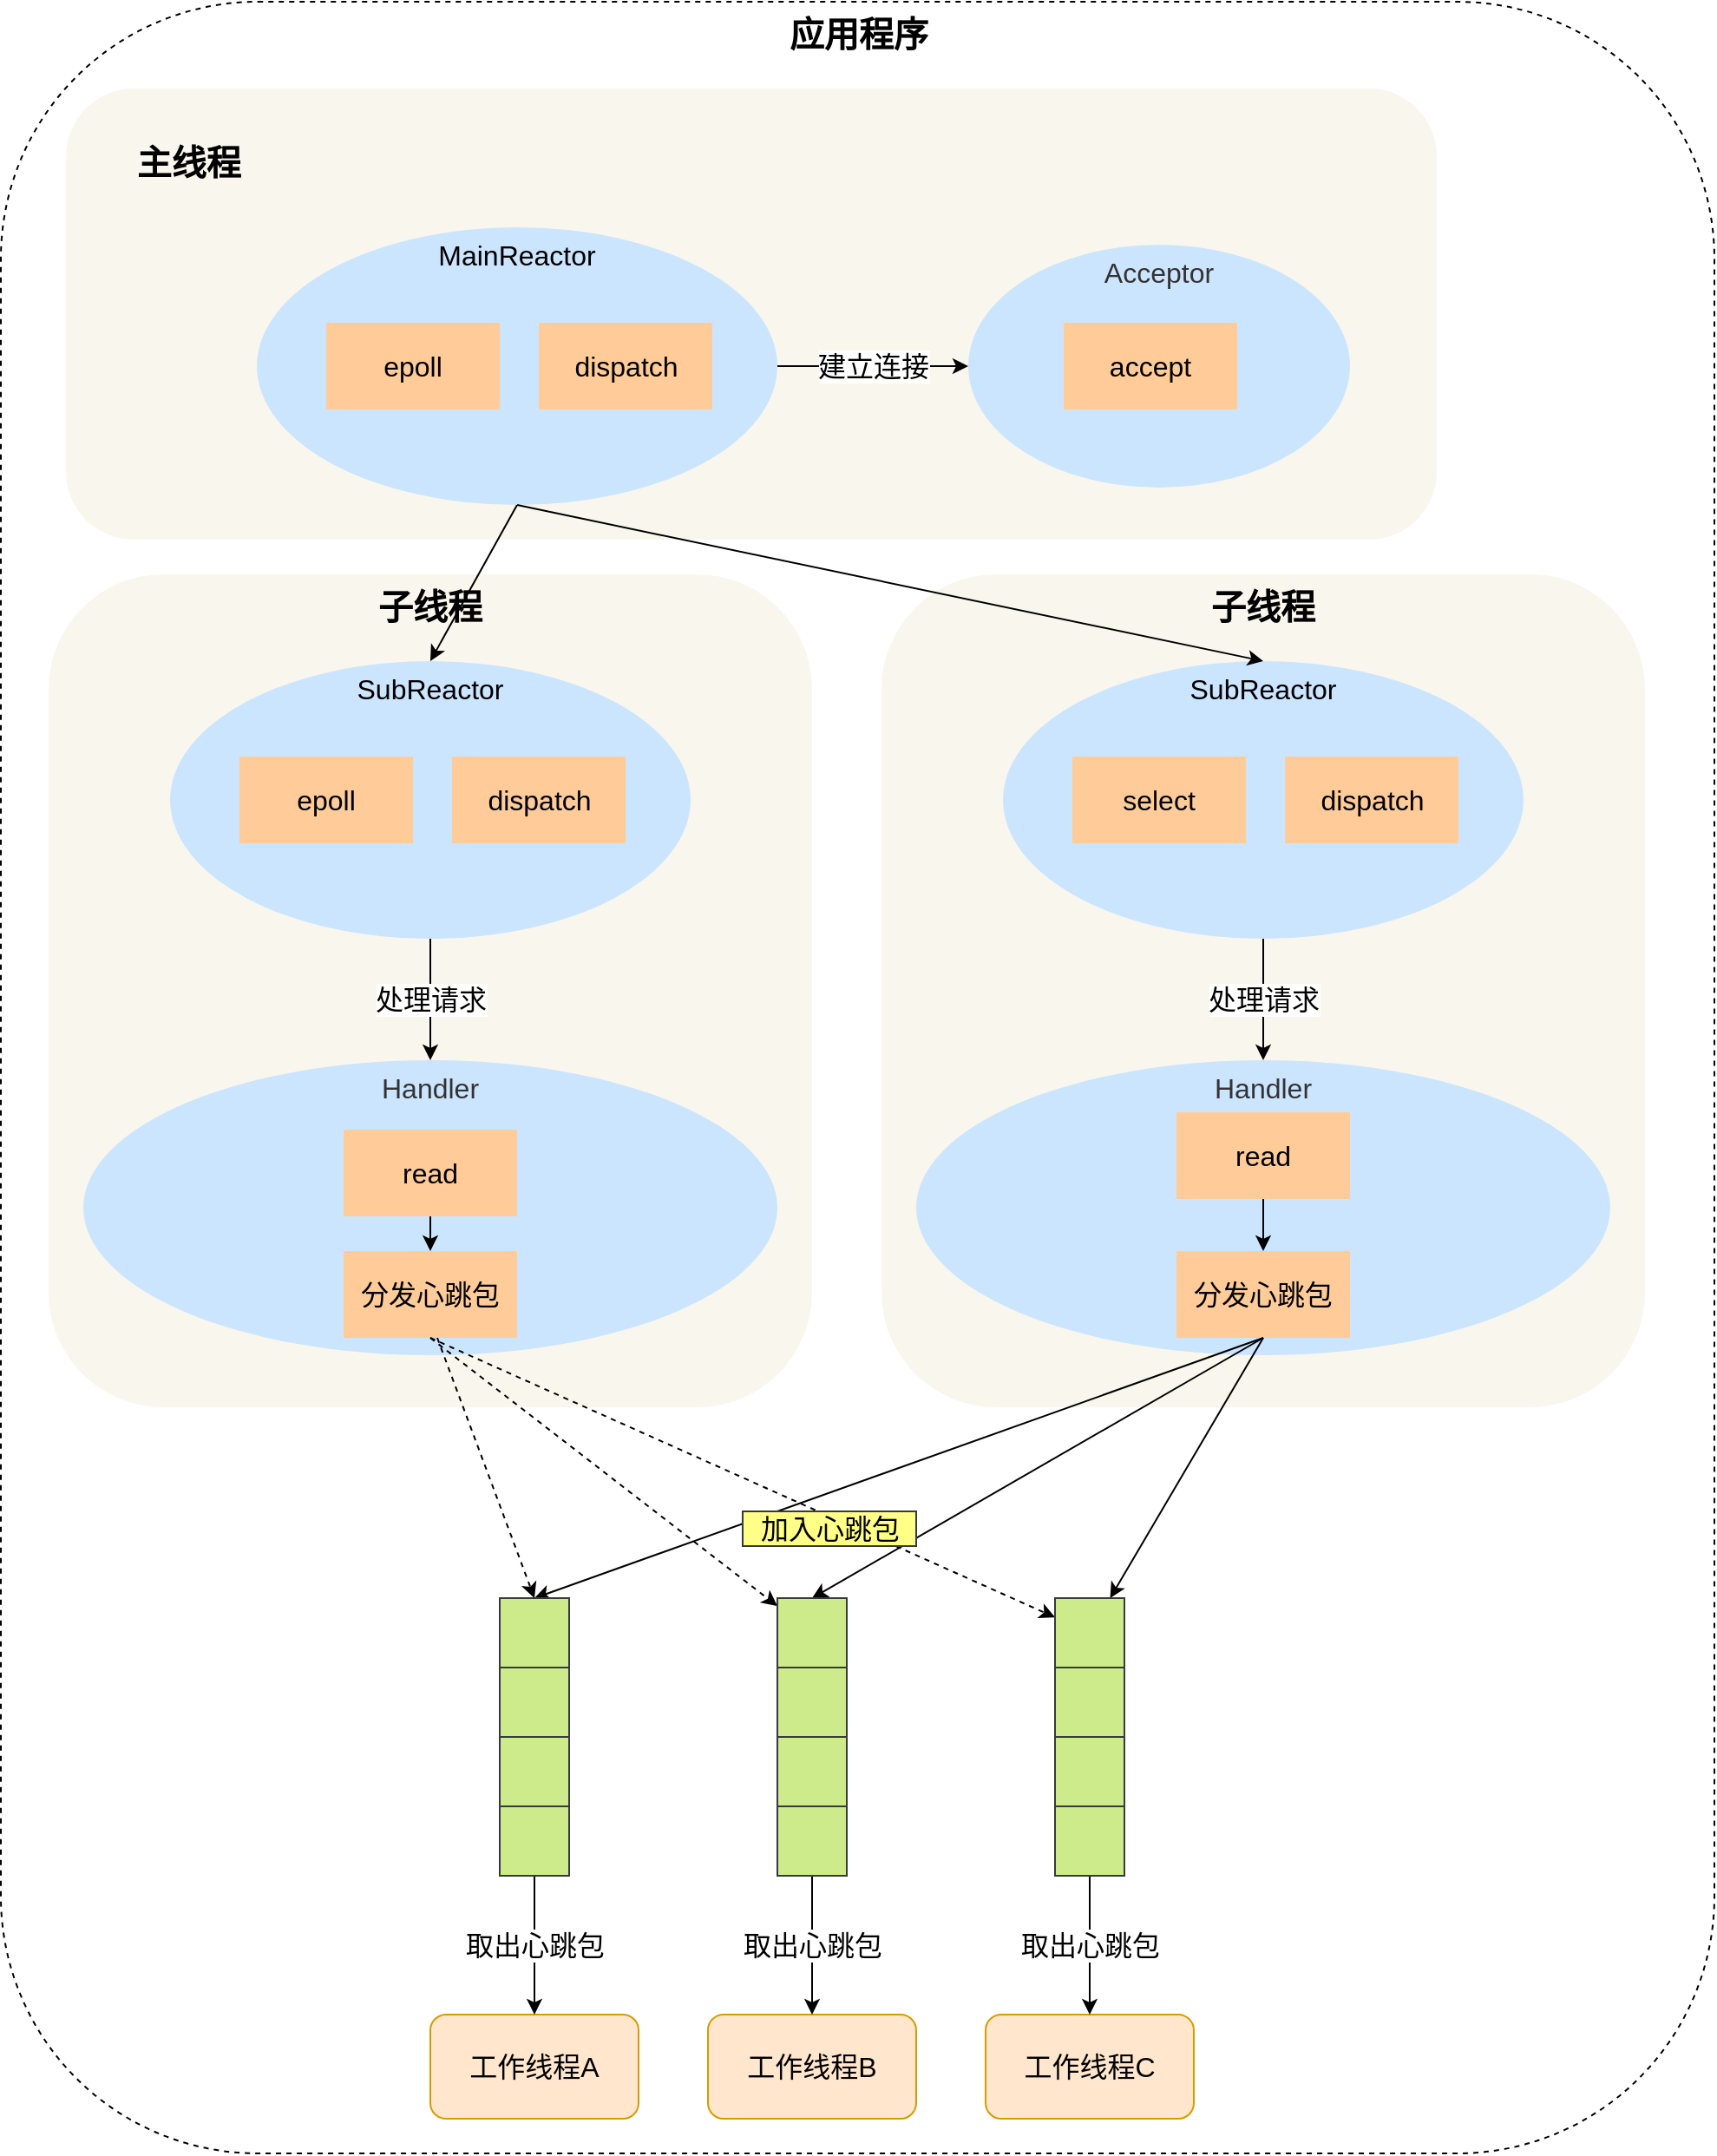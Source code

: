<mxfile version="14.6.11" type="github">
  <diagram id="UoGNkfEAKLAxKAn6Frxw" name="第 1 页">
    <mxGraphModel dx="1773" dy="800" grid="1" gridSize="10" guides="1" tooltips="1" connect="1" arrows="1" fold="1" page="1" pageScale="1" pageWidth="827" pageHeight="1169" math="0" shadow="0">
      <root>
        <mxCell id="0" />
        <mxCell id="1" parent="0" />
        <mxCell id="xM4Qo2fzndsdYVtqKHqX-38" value="&lt;font style=&quot;font-size: 20px&quot;&gt;&lt;b&gt;应用程序&lt;/b&gt;&lt;/font&gt;" style="rounded=1;whiteSpace=wrap;html=1;labelBackgroundColor=none;fontSize=19;align=center;horizontal=1;verticalAlign=top;dashed=1;" vertex="1" parent="1">
          <mxGeometry x="-47.5" y="100" width="987.5" height="1240" as="geometry" />
        </mxCell>
        <mxCell id="xM4Qo2fzndsdYVtqKHqX-39" value="&lt;span style=&quot;font-size: 20px&quot;&gt;&lt;b&gt;子线程&lt;/b&gt;&lt;/span&gt;" style="rounded=1;whiteSpace=wrap;html=1;fontSize=16;align=center;verticalAlign=top;fillColor=#f9f7ed;strokeColor=none;" vertex="1" parent="1">
          <mxGeometry x="-20" y="430" width="440" height="480" as="geometry" />
        </mxCell>
        <mxCell id="xM4Qo2fzndsdYVtqKHqX-40" value="&lt;span style=&quot;font-size: 20px&quot;&gt;&lt;b&gt;&lt;br&gt;&amp;nbsp; &amp;nbsp; &amp;nbsp; &amp;nbsp;主线程&lt;/b&gt;&lt;/span&gt;" style="rounded=1;whiteSpace=wrap;html=1;fontSize=16;align=left;verticalAlign=top;fillColor=#f9f7ed;strokeColor=none;" vertex="1" parent="1">
          <mxGeometry x="-10" y="150" width="790" height="260" as="geometry" />
        </mxCell>
        <mxCell id="xM4Qo2fzndsdYVtqKHqX-41" value="&lt;span style=&quot;color: rgb(51 , 51 , 51) ; font-family: &amp;#34;pingfang sc&amp;#34; , &amp;#34;lantinghei sc&amp;#34; , &amp;#34;microsoft yahei&amp;#34; , &amp;#34;hiragino sans gb&amp;#34; , &amp;#34;microsoft sans serif&amp;#34; , &amp;#34;wenquanyi micro hei&amp;#34; , &amp;#34;helvetica&amp;#34; , sans-serif&quot;&gt;Handler&lt;/span&gt;" style="ellipse;whiteSpace=wrap;html=1;verticalAlign=top;fontSize=16;fillColor=#cce5ff;labelBackgroundColor=none;strokeColor=none;" vertex="1" parent="1">
          <mxGeometry y="710" width="400" height="170" as="geometry" />
        </mxCell>
        <mxCell id="xM4Qo2fzndsdYVtqKHqX-42" value="建立连接" style="rounded=0;orthogonalLoop=1;jettySize=auto;html=1;entryX=0;entryY=0.5;entryDx=0;entryDy=0;fontSize=16;exitX=1;exitY=0.5;exitDx=0;exitDy=0;" edge="1" parent="1" source="xM4Qo2fzndsdYVtqKHqX-45" target="xM4Qo2fzndsdYVtqKHqX-48">
          <mxGeometry relative="1" as="geometry" />
        </mxCell>
        <mxCell id="xM4Qo2fzndsdYVtqKHqX-43" value="处理请求" style="rounded=0;orthogonalLoop=1;jettySize=auto;html=1;entryX=0.5;entryY=0;entryDx=0;entryDy=0;fontSize=16;" edge="1" parent="1" target="xM4Qo2fzndsdYVtqKHqX-41">
          <mxGeometry relative="1" as="geometry">
            <mxPoint x="200" y="640" as="sourcePoint" />
          </mxGeometry>
        </mxCell>
        <mxCell id="xM4Qo2fzndsdYVtqKHqX-44" style="rounded=0;orthogonalLoop=1;jettySize=auto;html=1;entryX=0.5;entryY=0;entryDx=0;entryDy=0;exitX=0.5;exitY=1;exitDx=0;exitDy=0;" edge="1" parent="1" source="xM4Qo2fzndsdYVtqKHqX-45" target="xM4Qo2fzndsdYVtqKHqX-50">
          <mxGeometry relative="1" as="geometry" />
        </mxCell>
        <mxCell id="xM4Qo2fzndsdYVtqKHqX-45" value="&lt;span style=&quot;font-size: 16px ; font-family: &amp;#34;pingfang sc&amp;#34; , &amp;#34;lantinghei sc&amp;#34; , &amp;#34;microsoft yahei&amp;#34; , &amp;#34;hiragino sans gb&amp;#34; , &amp;#34;microsoft sans serif&amp;#34; , &amp;#34;wenquanyi micro hei&amp;#34; , &amp;#34;helvetica&amp;#34; , sans-serif&quot;&gt;MainReactor&lt;/span&gt;" style="ellipse;html=1;verticalAlign=top;fontSize=16;fillColor=#cce5ff;whiteSpace=wrap;labelBackgroundColor=none;strokeColor=none;" vertex="1" parent="1">
          <mxGeometry x="100" y="230" width="300" height="160" as="geometry" />
        </mxCell>
        <mxCell id="xM4Qo2fzndsdYVtqKHqX-46" value="epoll" style="rounded=0;whiteSpace=wrap;html=1;fontSize=16;fillColor=#ffcc99;strokeColor=none;" vertex="1" parent="1">
          <mxGeometry x="140" y="285" width="100" height="50" as="geometry" />
        </mxCell>
        <mxCell id="xM4Qo2fzndsdYVtqKHqX-47" value="dispatch" style="rounded=0;whiteSpace=wrap;html=1;fontSize=16;fillColor=#ffcc99;strokeColor=none;" vertex="1" parent="1">
          <mxGeometry x="262.5" y="285" width="100" height="50" as="geometry" />
        </mxCell>
        <mxCell id="xM4Qo2fzndsdYVtqKHqX-48" value="&lt;span style=&quot;color: rgb(51, 51, 51); font-family: &amp;quot;pingfang sc&amp;quot;, &amp;quot;lantinghei sc&amp;quot;, &amp;quot;microsoft yahei&amp;quot;, &amp;quot;hiragino sans gb&amp;quot;, &amp;quot;microsoft sans serif&amp;quot;, &amp;quot;wenquanyi micro hei&amp;quot;, helvetica, sans-serif;&quot;&gt;Acceptor&lt;/span&gt;" style="ellipse;whiteSpace=wrap;html=1;verticalAlign=top;fontSize=16;fillColor=#cce5ff;labelBackgroundColor=none;strokeColor=none;" vertex="1" parent="1">
          <mxGeometry x="510" y="240" width="220" height="140" as="geometry" />
        </mxCell>
        <mxCell id="xM4Qo2fzndsdYVtqKHqX-49" value="accept" style="rounded=0;whiteSpace=wrap;html=1;fontSize=16;fillColor=#ffcc99;strokeColor=none;" vertex="1" parent="1">
          <mxGeometry x="565" y="285" width="100" height="50" as="geometry" />
        </mxCell>
        <mxCell id="xM4Qo2fzndsdYVtqKHqX-50" value="&lt;span style=&quot;font-size: 16px ; font-family: &amp;#34;pingfang sc&amp;#34; , &amp;#34;lantinghei sc&amp;#34; , &amp;#34;microsoft yahei&amp;#34; , &amp;#34;hiragino sans gb&amp;#34; , &amp;#34;microsoft sans serif&amp;#34; , &amp;#34;wenquanyi micro hei&amp;#34; , &amp;#34;helvetica&amp;#34; , sans-serif&quot;&gt;SubReactor&lt;/span&gt;" style="ellipse;html=1;verticalAlign=top;fontSize=16;fillColor=#cce5ff;whiteSpace=wrap;labelBackgroundColor=none;strokeColor=none;" vertex="1" parent="1">
          <mxGeometry x="50" y="480" width="300" height="160" as="geometry" />
        </mxCell>
        <mxCell id="xM4Qo2fzndsdYVtqKHqX-51" value="epoll" style="rounded=0;whiteSpace=wrap;html=1;fontSize=16;fillColor=#ffcc99;strokeColor=none;" vertex="1" parent="1">
          <mxGeometry x="90" y="535" width="100" height="50" as="geometry" />
        </mxCell>
        <mxCell id="xM4Qo2fzndsdYVtqKHqX-52" value="dispatch" style="rounded=0;whiteSpace=wrap;html=1;fontSize=16;fillColor=#ffcc99;strokeColor=none;" vertex="1" parent="1">
          <mxGeometry x="212.5" y="535" width="100" height="50" as="geometry" />
        </mxCell>
        <mxCell id="xM4Qo2fzndsdYVtqKHqX-53" value="&lt;span style=&quot;font-size: 20px&quot;&gt;&lt;b&gt;子线程&lt;/b&gt;&lt;/span&gt;" style="rounded=1;whiteSpace=wrap;html=1;fontSize=16;align=center;verticalAlign=top;fillColor=#f9f7ed;strokeColor=none;" vertex="1" parent="1">
          <mxGeometry x="460" y="430" width="440" height="480" as="geometry" />
        </mxCell>
        <mxCell id="xM4Qo2fzndsdYVtqKHqX-54" value="&lt;span style=&quot;color: rgb(51 , 51 , 51) ; font-family: &amp;#34;pingfang sc&amp;#34; , &amp;#34;lantinghei sc&amp;#34; , &amp;#34;microsoft yahei&amp;#34; , &amp;#34;hiragino sans gb&amp;#34; , &amp;#34;microsoft sans serif&amp;#34; , &amp;#34;wenquanyi micro hei&amp;#34; , &amp;#34;helvetica&amp;#34; , sans-serif&quot;&gt;Handler&lt;/span&gt;" style="ellipse;whiteSpace=wrap;html=1;verticalAlign=top;fontSize=16;fillColor=#cce5ff;labelBackgroundColor=none;strokeColor=none;" vertex="1" parent="1">
          <mxGeometry x="480" y="710" width="400" height="170" as="geometry" />
        </mxCell>
        <mxCell id="xM4Qo2fzndsdYVtqKHqX-55" value="处理请求" style="rounded=0;orthogonalLoop=1;jettySize=auto;html=1;entryX=0.5;entryY=0;entryDx=0;entryDy=0;fontSize=16;" edge="1" parent="1" target="xM4Qo2fzndsdYVtqKHqX-54">
          <mxGeometry relative="1" as="geometry">
            <mxPoint x="680" y="640" as="sourcePoint" />
          </mxGeometry>
        </mxCell>
        <mxCell id="xM4Qo2fzndsdYVtqKHqX-56" style="edgeStyle=none;rounded=0;orthogonalLoop=1;jettySize=auto;html=1;entryX=0.5;entryY=0;entryDx=0;entryDy=0;" edge="1" parent="1" source="xM4Qo2fzndsdYVtqKHqX-57" target="xM4Qo2fzndsdYVtqKHqX-61">
          <mxGeometry relative="1" as="geometry" />
        </mxCell>
        <mxCell id="xM4Qo2fzndsdYVtqKHqX-57" value="read" style="rounded=0;whiteSpace=wrap;html=1;fontSize=16;fillColor=#ffcc99;strokeColor=none;" vertex="1" parent="1">
          <mxGeometry x="630" y="740" width="100" height="50" as="geometry" />
        </mxCell>
        <mxCell id="xM4Qo2fzndsdYVtqKHqX-58" value="&lt;span style=&quot;font-size: 16px ; font-family: &amp;#34;pingfang sc&amp;#34; , &amp;#34;lantinghei sc&amp;#34; , &amp;#34;microsoft yahei&amp;#34; , &amp;#34;hiragino sans gb&amp;#34; , &amp;#34;microsoft sans serif&amp;#34; , &amp;#34;wenquanyi micro hei&amp;#34; , &amp;#34;helvetica&amp;#34; , sans-serif&quot;&gt;SubReactor&lt;/span&gt;" style="ellipse;html=1;verticalAlign=top;fontSize=16;fillColor=#cce5ff;whiteSpace=wrap;labelBackgroundColor=none;strokeColor=none;" vertex="1" parent="1">
          <mxGeometry x="530" y="480" width="300" height="160" as="geometry" />
        </mxCell>
        <mxCell id="xM4Qo2fzndsdYVtqKHqX-59" value="select" style="rounded=0;whiteSpace=wrap;html=1;fontSize=16;fillColor=#ffcc99;strokeColor=none;" vertex="1" parent="1">
          <mxGeometry x="570" y="535" width="100" height="50" as="geometry" />
        </mxCell>
        <mxCell id="xM4Qo2fzndsdYVtqKHqX-60" value="dispatch" style="rounded=0;whiteSpace=wrap;html=1;fontSize=16;fillColor=#ffcc99;strokeColor=none;" vertex="1" parent="1">
          <mxGeometry x="692.5" y="535" width="100" height="50" as="geometry" />
        </mxCell>
        <mxCell id="xM4Qo2fzndsdYVtqKHqX-61" value="分发心跳包" style="rounded=0;whiteSpace=wrap;html=1;fontSize=16;fillColor=#ffcc99;strokeColor=none;" vertex="1" parent="1">
          <mxGeometry x="630" y="820" width="100" height="50" as="geometry" />
        </mxCell>
        <mxCell id="xM4Qo2fzndsdYVtqKHqX-62" style="rounded=0;orthogonalLoop=1;jettySize=auto;html=1;entryX=0.5;entryY=0;entryDx=0;entryDy=0;exitX=0.5;exitY=1;exitDx=0;exitDy=0;" edge="1" parent="1" source="xM4Qo2fzndsdYVtqKHqX-45" target="xM4Qo2fzndsdYVtqKHqX-58">
          <mxGeometry relative="1" as="geometry" />
        </mxCell>
        <mxCell id="xM4Qo2fzndsdYVtqKHqX-63" style="edgeStyle=none;rounded=0;orthogonalLoop=1;jettySize=auto;html=1;entryX=0.5;entryY=0;entryDx=0;entryDy=0;" edge="1" parent="1" source="xM4Qo2fzndsdYVtqKHqX-64" target="xM4Qo2fzndsdYVtqKHqX-65">
          <mxGeometry relative="1" as="geometry" />
        </mxCell>
        <mxCell id="xM4Qo2fzndsdYVtqKHqX-64" value="read" style="rounded=0;whiteSpace=wrap;html=1;fontSize=16;fillColor=#ffcc99;strokeColor=none;" vertex="1" parent="1">
          <mxGeometry x="150" y="750" width="100" height="50" as="geometry" />
        </mxCell>
        <mxCell id="xM4Qo2fzndsdYVtqKHqX-65" value="分发心跳包" style="rounded=0;whiteSpace=wrap;html=1;fontSize=16;fillColor=#ffcc99;strokeColor=none;" vertex="1" parent="1">
          <mxGeometry x="150" y="820" width="100" height="50" as="geometry" />
        </mxCell>
        <mxCell id="xM4Qo2fzndsdYVtqKHqX-66" style="rounded=0;orthogonalLoop=1;jettySize=auto;html=1;dashed=1;fontSize=16;exitX=0.5;exitY=1;exitDx=0;exitDy=0;" edge="1" parent="1" source="xM4Qo2fzndsdYVtqKHqX-65" target="xM4Qo2fzndsdYVtqKHqX-79">
          <mxGeometry relative="1" as="geometry">
            <mxPoint x="320.5" y="1000" as="sourcePoint" />
          </mxGeometry>
        </mxCell>
        <mxCell id="xM4Qo2fzndsdYVtqKHqX-67" style="rounded=0;orthogonalLoop=1;jettySize=auto;html=1;exitX=0.5;exitY=1;exitDx=0;exitDy=0;dashed=1;fontSize=16;" edge="1" parent="1" source="xM4Qo2fzndsdYVtqKHqX-65" target="xM4Qo2fzndsdYVtqKHqX-84">
          <mxGeometry relative="1" as="geometry">
            <mxPoint x="320.5" y="1000" as="sourcePoint" />
          </mxGeometry>
        </mxCell>
        <mxCell id="xM4Qo2fzndsdYVtqKHqX-68" style="edgeStyle=none;rounded=0;orthogonalLoop=1;jettySize=auto;html=1;entryX=0.5;entryY=0;entryDx=0;entryDy=0;exitX=0.5;exitY=1;exitDx=0;exitDy=0;fontSize=16;" edge="1" parent="1" source="xM4Qo2fzndsdYVtqKHqX-61" target="xM4Qo2fzndsdYVtqKHqX-74">
          <mxGeometry relative="1" as="geometry">
            <mxPoint x="540.5" y="1000" as="sourcePoint" />
          </mxGeometry>
        </mxCell>
        <mxCell id="xM4Qo2fzndsdYVtqKHqX-69" style="edgeStyle=none;rounded=0;orthogonalLoop=1;jettySize=auto;html=1;entryX=0.5;entryY=0;entryDx=0;entryDy=0;exitX=0.5;exitY=1;exitDx=0;exitDy=0;fontSize=16;" edge="1" parent="1" source="xM4Qo2fzndsdYVtqKHqX-61" target="xM4Qo2fzndsdYVtqKHqX-79">
          <mxGeometry relative="1" as="geometry">
            <mxPoint x="540.5" y="1000" as="sourcePoint" />
          </mxGeometry>
        </mxCell>
        <mxCell id="xM4Qo2fzndsdYVtqKHqX-70" style="edgeStyle=none;rounded=0;orthogonalLoop=1;jettySize=auto;html=1;exitX=0.5;exitY=1;exitDx=0;exitDy=0;fontSize=16;" edge="1" parent="1" source="xM4Qo2fzndsdYVtqKHqX-61" target="xM4Qo2fzndsdYVtqKHqX-84">
          <mxGeometry relative="1" as="geometry">
            <mxPoint x="540.5" y="1000" as="sourcePoint" />
          </mxGeometry>
        </mxCell>
        <mxCell id="xM4Qo2fzndsdYVtqKHqX-71" value="工作线程A" style="rounded=1;whiteSpace=wrap;html=1;fontSize=16;fillColor=#ffe6cc;strokeColor=#d79b00;" vertex="1" parent="1">
          <mxGeometry x="200" y="1260" width="120" height="60" as="geometry" />
        </mxCell>
        <mxCell id="xM4Qo2fzndsdYVtqKHqX-72" value="工作线程B" style="rounded=1;whiteSpace=wrap;html=1;fontSize=16;fillColor=#ffe6cc;strokeColor=#d79b00;" vertex="1" parent="1">
          <mxGeometry x="360" y="1260" width="120" height="60" as="geometry" />
        </mxCell>
        <mxCell id="xM4Qo2fzndsdYVtqKHqX-73" value="工作线程C" style="rounded=1;whiteSpace=wrap;html=1;fontSize=16;fillColor=#ffe6cc;strokeColor=#d79b00;" vertex="1" parent="1">
          <mxGeometry x="520" y="1260" width="120" height="60" as="geometry" />
        </mxCell>
        <mxCell id="xM4Qo2fzndsdYVtqKHqX-74" value="" style="rounded=0;whiteSpace=wrap;html=1;fontSize=16;fillColor=#cdeb8b;strokeColor=#36393d;" vertex="1" parent="1">
          <mxGeometry x="240" y="1020" width="40" height="40" as="geometry" />
        </mxCell>
        <mxCell id="xM4Qo2fzndsdYVtqKHqX-75" value="" style="rounded=0;whiteSpace=wrap;html=1;fontSize=16;fillColor=#cdeb8b;strokeColor=#36393d;" vertex="1" parent="1">
          <mxGeometry x="240" y="1060" width="40" height="40" as="geometry" />
        </mxCell>
        <mxCell id="xM4Qo2fzndsdYVtqKHqX-76" value="" style="rounded=0;whiteSpace=wrap;html=1;fontSize=16;fillColor=#cdeb8b;strokeColor=#36393d;" vertex="1" parent="1">
          <mxGeometry x="240" y="1100" width="40" height="40" as="geometry" />
        </mxCell>
        <mxCell id="xM4Qo2fzndsdYVtqKHqX-77" value="取出心跳包" style="edgeStyle=none;rounded=0;orthogonalLoop=1;jettySize=auto;html=1;entryX=0.5;entryY=0;entryDx=0;entryDy=0;fontSize=16;exitX=0.5;exitY=1;exitDx=0;exitDy=0;" edge="1" parent="1" source="xM4Qo2fzndsdYVtqKHqX-78" target="xM4Qo2fzndsdYVtqKHqX-71">
          <mxGeometry relative="1" as="geometry">
            <mxPoint x="260" y="1210" as="sourcePoint" />
          </mxGeometry>
        </mxCell>
        <mxCell id="xM4Qo2fzndsdYVtqKHqX-78" value="" style="rounded=0;whiteSpace=wrap;html=1;fontSize=16;fillColor=#cdeb8b;strokeColor=#36393d;" vertex="1" parent="1">
          <mxGeometry x="240" y="1140" width="40" height="40" as="geometry" />
        </mxCell>
        <mxCell id="xM4Qo2fzndsdYVtqKHqX-79" value="" style="rounded=0;whiteSpace=wrap;html=1;fontSize=16;fillColor=#cdeb8b;strokeColor=#36393d;" vertex="1" parent="1">
          <mxGeometry x="400" y="1020" width="40" height="40" as="geometry" />
        </mxCell>
        <mxCell id="xM4Qo2fzndsdYVtqKHqX-80" value="" style="rounded=0;whiteSpace=wrap;html=1;fontSize=16;fillColor=#cdeb8b;strokeColor=#36393d;" vertex="1" parent="1">
          <mxGeometry x="400" y="1060" width="40" height="40" as="geometry" />
        </mxCell>
        <mxCell id="xM4Qo2fzndsdYVtqKHqX-81" value="" style="rounded=0;whiteSpace=wrap;html=1;fontSize=16;fillColor=#cdeb8b;strokeColor=#36393d;" vertex="1" parent="1">
          <mxGeometry x="400" y="1100" width="40" height="40" as="geometry" />
        </mxCell>
        <mxCell id="xM4Qo2fzndsdYVtqKHqX-82" value="取出心跳包" style="edgeStyle=none;rounded=0;orthogonalLoop=1;jettySize=auto;html=1;entryX=0.5;entryY=0;entryDx=0;entryDy=0;fontSize=16;exitX=0.5;exitY=1;exitDx=0;exitDy=0;" edge="1" parent="1" source="xM4Qo2fzndsdYVtqKHqX-83" target="xM4Qo2fzndsdYVtqKHqX-72">
          <mxGeometry relative="1" as="geometry">
            <mxPoint x="420" y="1210" as="sourcePoint" />
          </mxGeometry>
        </mxCell>
        <mxCell id="xM4Qo2fzndsdYVtqKHqX-83" value="" style="rounded=0;whiteSpace=wrap;html=1;fontSize=16;fillColor=#cdeb8b;strokeColor=#36393d;" vertex="1" parent="1">
          <mxGeometry x="400" y="1140" width="40" height="40" as="geometry" />
        </mxCell>
        <mxCell id="xM4Qo2fzndsdYVtqKHqX-84" value="" style="rounded=0;whiteSpace=wrap;html=1;fontSize=16;fillColor=#cdeb8b;strokeColor=#36393d;" vertex="1" parent="1">
          <mxGeometry x="560" y="1020" width="40" height="40" as="geometry" />
        </mxCell>
        <mxCell id="xM4Qo2fzndsdYVtqKHqX-85" value="" style="rounded=0;whiteSpace=wrap;html=1;fontSize=16;fillColor=#cdeb8b;strokeColor=#36393d;" vertex="1" parent="1">
          <mxGeometry x="560" y="1060" width="40" height="40" as="geometry" />
        </mxCell>
        <mxCell id="xM4Qo2fzndsdYVtqKHqX-86" value="" style="rounded=0;whiteSpace=wrap;html=1;fontSize=16;fillColor=#cdeb8b;strokeColor=#36393d;" vertex="1" parent="1">
          <mxGeometry x="560" y="1100" width="40" height="40" as="geometry" />
        </mxCell>
        <mxCell id="xM4Qo2fzndsdYVtqKHqX-87" value="取出心跳包" style="edgeStyle=none;rounded=0;orthogonalLoop=1;jettySize=auto;html=1;entryX=0.5;entryY=0;entryDx=0;entryDy=0;fontSize=16;exitX=0.5;exitY=1;exitDx=0;exitDy=0;" edge="1" parent="1" source="xM4Qo2fzndsdYVtqKHqX-88" target="xM4Qo2fzndsdYVtqKHqX-73">
          <mxGeometry relative="1" as="geometry">
            <mxPoint x="580" y="1210" as="sourcePoint" />
          </mxGeometry>
        </mxCell>
        <mxCell id="xM4Qo2fzndsdYVtqKHqX-88" value="" style="rounded=0;whiteSpace=wrap;html=1;fontSize=16;fillColor=#cdeb8b;strokeColor=#36393d;" vertex="1" parent="1">
          <mxGeometry x="560" y="1140" width="40" height="40" as="geometry" />
        </mxCell>
        <mxCell id="xM4Qo2fzndsdYVtqKHqX-89" value="加入心跳包" style="text;html=1;align=center;verticalAlign=middle;resizable=0;points=[];autosize=1;strokeColor=#36393d;fontSize=16;fillColor=#ffff88;" vertex="1" parent="1">
          <mxGeometry x="380" y="970" width="100" height="20" as="geometry" />
        </mxCell>
        <mxCell id="xM4Qo2fzndsdYVtqKHqX-90" style="rounded=0;orthogonalLoop=1;jettySize=auto;html=1;entryX=0.5;entryY=0;entryDx=0;entryDy=0;dashed=1;fontSize=16;" edge="1" parent="1" target="xM4Qo2fzndsdYVtqKHqX-74">
          <mxGeometry relative="1" as="geometry">
            <mxPoint x="204" y="870" as="sourcePoint" />
            <mxPoint x="150" y="1039" as="targetPoint" />
          </mxGeometry>
        </mxCell>
      </root>
    </mxGraphModel>
  </diagram>
</mxfile>
